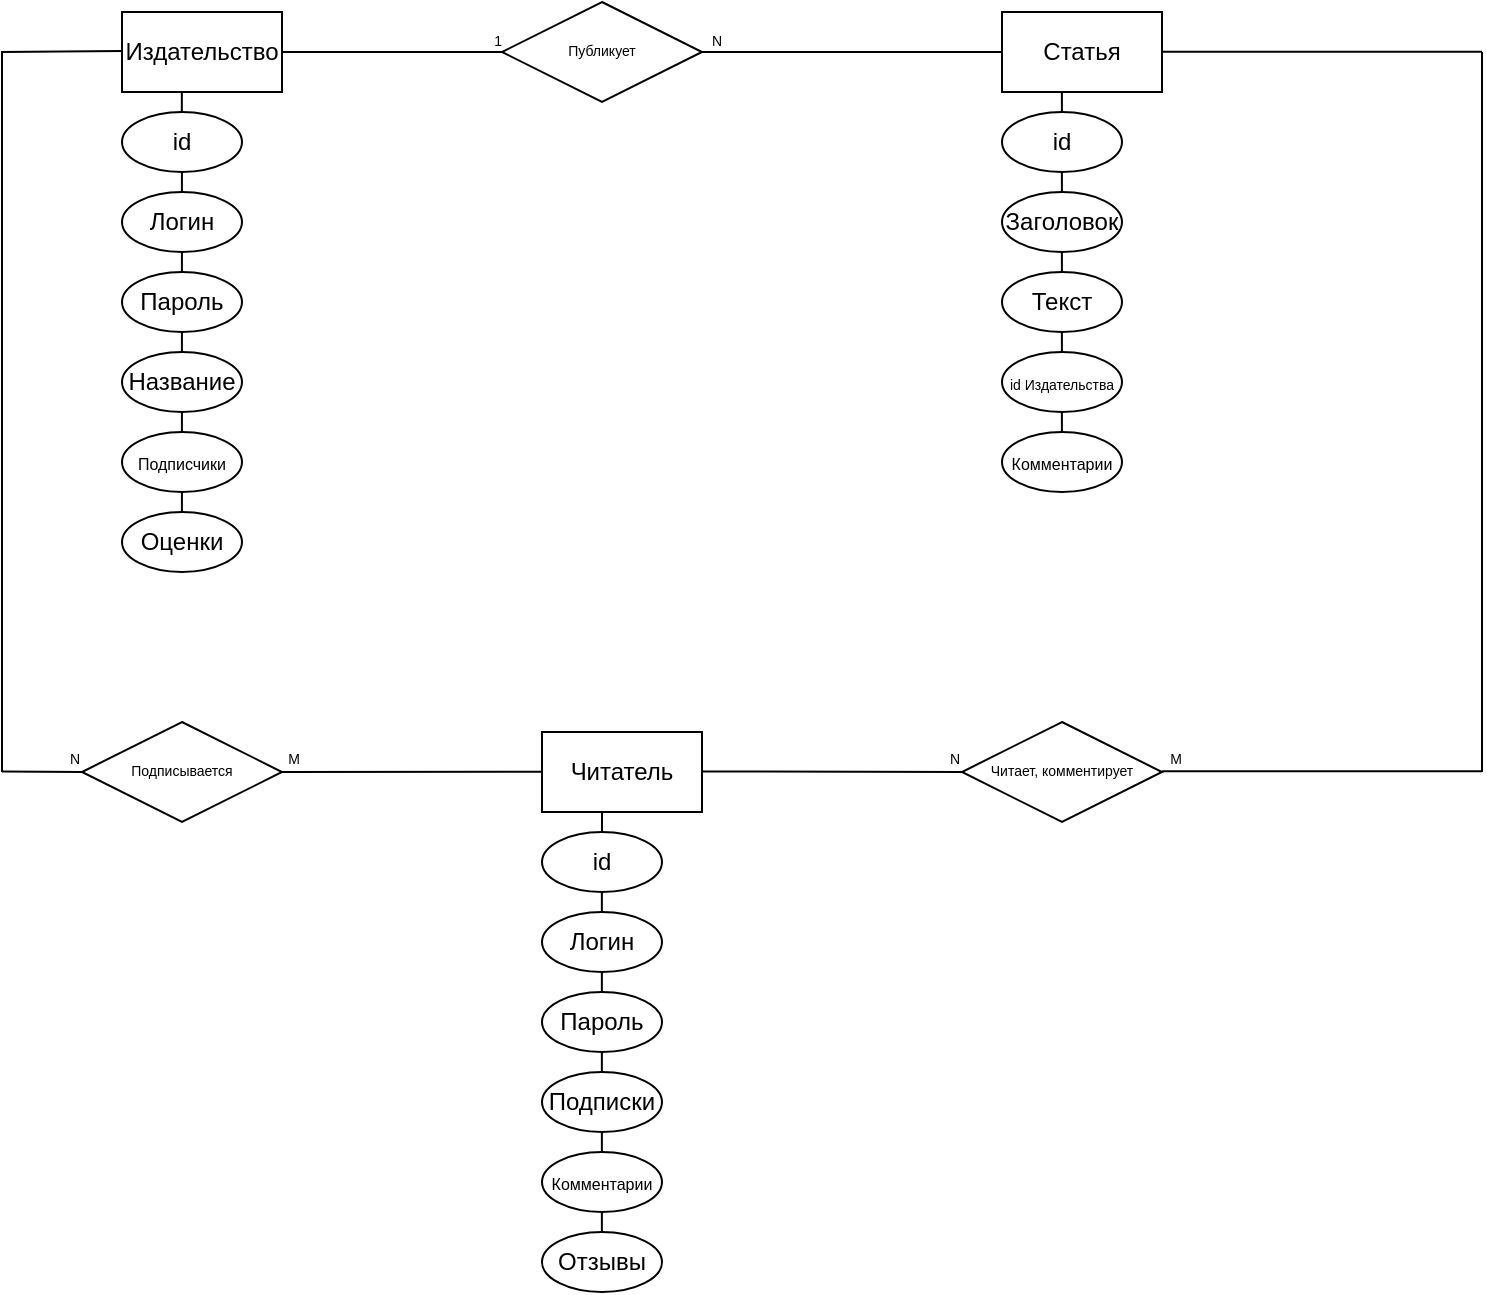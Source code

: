 <mxfile version="20.3.6" type="github">
  <diagram id="R2lEEEUBdFMjLlhIrx00" name="Page-1">
    <mxGraphModel dx="1037" dy="600" grid="1" gridSize="10" guides="1" tooltips="1" connect="1" arrows="1" fold="1" page="1" pageScale="1" pageWidth="850" pageHeight="1100" math="0" shadow="0" extFonts="Permanent Marker^https://fonts.googleapis.com/css?family=Permanent+Marker">
      <root>
        <mxCell id="0" />
        <mxCell id="1" parent="0" />
        <mxCell id="KkU-eMXlig4GoY5w1C9n-1" value="Читатель" style="rounded=0;whiteSpace=wrap;html=1;" vertex="1" parent="1">
          <mxGeometry x="290" y="440" width="80" height="40" as="geometry" />
        </mxCell>
        <mxCell id="KkU-eMXlig4GoY5w1C9n-2" value="id" style="ellipse;whiteSpace=wrap;html=1;" vertex="1" parent="1">
          <mxGeometry x="290" y="490" width="60" height="30" as="geometry" />
        </mxCell>
        <mxCell id="KkU-eMXlig4GoY5w1C9n-3" value="Логин" style="ellipse;whiteSpace=wrap;html=1;" vertex="1" parent="1">
          <mxGeometry x="290" y="530" width="60" height="30" as="geometry" />
        </mxCell>
        <mxCell id="KkU-eMXlig4GoY5w1C9n-4" value="Пароль" style="ellipse;whiteSpace=wrap;html=1;" vertex="1" parent="1">
          <mxGeometry x="290" y="570" width="60" height="30" as="geometry" />
        </mxCell>
        <mxCell id="KkU-eMXlig4GoY5w1C9n-5" value="Подписки" style="ellipse;whiteSpace=wrap;html=1;" vertex="1" parent="1">
          <mxGeometry x="290" y="610" width="60" height="30" as="geometry" />
        </mxCell>
        <mxCell id="KkU-eMXlig4GoY5w1C9n-6" value="&lt;font style=&quot;font-size: 8px;&quot;&gt;Комментарии&lt;/font&gt;" style="ellipse;whiteSpace=wrap;html=1;" vertex="1" parent="1">
          <mxGeometry x="290" y="650" width="60" height="30" as="geometry" />
        </mxCell>
        <mxCell id="KkU-eMXlig4GoY5w1C9n-7" value="Отзывы" style="ellipse;whiteSpace=wrap;html=1;" vertex="1" parent="1">
          <mxGeometry x="290" y="690" width="60" height="30" as="geometry" />
        </mxCell>
        <mxCell id="KkU-eMXlig4GoY5w1C9n-8" value="Издательство" style="rounded=0;whiteSpace=wrap;html=1;" vertex="1" parent="1">
          <mxGeometry x="80" y="80" width="80" height="40" as="geometry" />
        </mxCell>
        <mxCell id="KkU-eMXlig4GoY5w1C9n-9" value="id" style="ellipse;whiteSpace=wrap;html=1;" vertex="1" parent="1">
          <mxGeometry x="80" y="130" width="60" height="30" as="geometry" />
        </mxCell>
        <mxCell id="KkU-eMXlig4GoY5w1C9n-10" value="Логин" style="ellipse;whiteSpace=wrap;html=1;" vertex="1" parent="1">
          <mxGeometry x="80" y="170" width="60" height="30" as="geometry" />
        </mxCell>
        <mxCell id="KkU-eMXlig4GoY5w1C9n-11" value="Пароль" style="ellipse;whiteSpace=wrap;html=1;" vertex="1" parent="1">
          <mxGeometry x="80" y="210" width="60" height="30" as="geometry" />
        </mxCell>
        <mxCell id="KkU-eMXlig4GoY5w1C9n-12" value="Название" style="ellipse;whiteSpace=wrap;html=1;" vertex="1" parent="1">
          <mxGeometry x="80" y="250" width="60" height="30" as="geometry" />
        </mxCell>
        <mxCell id="KkU-eMXlig4GoY5w1C9n-13" value="&lt;span style=&quot;font-size: 8px;&quot;&gt;Подписчики&lt;/span&gt;" style="ellipse;whiteSpace=wrap;html=1;" vertex="1" parent="1">
          <mxGeometry x="80" y="290" width="60" height="30" as="geometry" />
        </mxCell>
        <mxCell id="KkU-eMXlig4GoY5w1C9n-14" value="Оценки" style="ellipse;whiteSpace=wrap;html=1;" vertex="1" parent="1">
          <mxGeometry x="80" y="330" width="60" height="30" as="geometry" />
        </mxCell>
        <mxCell id="KkU-eMXlig4GoY5w1C9n-15" value="Статья" style="rounded=0;whiteSpace=wrap;html=1;" vertex="1" parent="1">
          <mxGeometry x="520" y="80" width="80" height="40" as="geometry" />
        </mxCell>
        <mxCell id="KkU-eMXlig4GoY5w1C9n-16" value="id" style="ellipse;whiteSpace=wrap;html=1;" vertex="1" parent="1">
          <mxGeometry x="520" y="130" width="60" height="30" as="geometry" />
        </mxCell>
        <mxCell id="KkU-eMXlig4GoY5w1C9n-17" value="Заголовок" style="ellipse;whiteSpace=wrap;html=1;" vertex="1" parent="1">
          <mxGeometry x="520" y="170" width="60" height="30" as="geometry" />
        </mxCell>
        <mxCell id="KkU-eMXlig4GoY5w1C9n-18" value="Текст" style="ellipse;whiteSpace=wrap;html=1;" vertex="1" parent="1">
          <mxGeometry x="520" y="210" width="60" height="30" as="geometry" />
        </mxCell>
        <mxCell id="KkU-eMXlig4GoY5w1C9n-19" value="&lt;font style=&quot;font-size: 7px;&quot;&gt;id Издательства&lt;/font&gt;" style="ellipse;whiteSpace=wrap;html=1;" vertex="1" parent="1">
          <mxGeometry x="520" y="250" width="60" height="30" as="geometry" />
        </mxCell>
        <mxCell id="KkU-eMXlig4GoY5w1C9n-20" value="&lt;font style=&quot;font-size: 8px;&quot;&gt;Комментарии&lt;/font&gt;" style="ellipse;whiteSpace=wrap;html=1;" vertex="1" parent="1">
          <mxGeometry x="520" y="290" width="60" height="30" as="geometry" />
        </mxCell>
        <mxCell id="KkU-eMXlig4GoY5w1C9n-22" value="" style="endArrow=none;html=1;rounded=0;fontSize=7;entryX=0.5;entryY=1;entryDx=0;entryDy=0;" edge="1" parent="1" target="KkU-eMXlig4GoY5w1C9n-1">
          <mxGeometry width="50" height="50" relative="1" as="geometry">
            <mxPoint x="320" y="490" as="sourcePoint" />
            <mxPoint x="370" y="440" as="targetPoint" />
            <Array as="points">
              <mxPoint x="320" y="480" />
            </Array>
          </mxGeometry>
        </mxCell>
        <mxCell id="KkU-eMXlig4GoY5w1C9n-23" value="" style="endArrow=none;html=1;rounded=0;fontSize=7;" edge="1" parent="1">
          <mxGeometry width="50" height="50" relative="1" as="geometry">
            <mxPoint x="319.93" y="530" as="sourcePoint" />
            <mxPoint x="319.93" y="520" as="targetPoint" />
            <Array as="points">
              <mxPoint x="319.93" y="520" />
            </Array>
          </mxGeometry>
        </mxCell>
        <mxCell id="KkU-eMXlig4GoY5w1C9n-24" value="" style="endArrow=none;html=1;rounded=0;fontSize=7;" edge="1" parent="1">
          <mxGeometry width="50" height="50" relative="1" as="geometry">
            <mxPoint x="319.93" y="570" as="sourcePoint" />
            <mxPoint x="319.93" y="560" as="targetPoint" />
            <Array as="points">
              <mxPoint x="319.93" y="560" />
            </Array>
          </mxGeometry>
        </mxCell>
        <mxCell id="KkU-eMXlig4GoY5w1C9n-25" value="" style="endArrow=none;html=1;rounded=0;fontSize=7;" edge="1" parent="1">
          <mxGeometry width="50" height="50" relative="1" as="geometry">
            <mxPoint x="319.93" y="610" as="sourcePoint" />
            <mxPoint x="319.93" y="600" as="targetPoint" />
            <Array as="points">
              <mxPoint x="319.93" y="600" />
            </Array>
          </mxGeometry>
        </mxCell>
        <mxCell id="KkU-eMXlig4GoY5w1C9n-26" value="" style="endArrow=none;html=1;rounded=0;fontSize=7;" edge="1" parent="1">
          <mxGeometry width="50" height="50" relative="1" as="geometry">
            <mxPoint x="319.94" y="650" as="sourcePoint" />
            <mxPoint x="319.94" y="640" as="targetPoint" />
            <Array as="points">
              <mxPoint x="319.94" y="640" />
            </Array>
          </mxGeometry>
        </mxCell>
        <mxCell id="KkU-eMXlig4GoY5w1C9n-27" value="" style="endArrow=none;html=1;rounded=0;fontSize=7;" edge="1" parent="1">
          <mxGeometry width="50" height="50" relative="1" as="geometry">
            <mxPoint x="319.94" y="690" as="sourcePoint" />
            <mxPoint x="319.94" y="680" as="targetPoint" />
            <Array as="points">
              <mxPoint x="319.94" y="680" />
            </Array>
          </mxGeometry>
        </mxCell>
        <mxCell id="KkU-eMXlig4GoY5w1C9n-28" value="" style="endArrow=none;html=1;rounded=0;fontSize=7;" edge="1" parent="1">
          <mxGeometry width="50" height="50" relative="1" as="geometry">
            <mxPoint x="109.92" y="130" as="sourcePoint" />
            <mxPoint x="109.92" y="120" as="targetPoint" />
            <Array as="points">
              <mxPoint x="109.92" y="120" />
            </Array>
          </mxGeometry>
        </mxCell>
        <mxCell id="KkU-eMXlig4GoY5w1C9n-29" value="" style="endArrow=none;html=1;rounded=0;fontSize=7;" edge="1" parent="1">
          <mxGeometry width="50" height="50" relative="1" as="geometry">
            <mxPoint x="109.96" y="170" as="sourcePoint" />
            <mxPoint x="109.96" y="160" as="targetPoint" />
            <Array as="points">
              <mxPoint x="109.96" y="160" />
            </Array>
          </mxGeometry>
        </mxCell>
        <mxCell id="KkU-eMXlig4GoY5w1C9n-30" value="" style="endArrow=none;html=1;rounded=0;fontSize=7;" edge="1" parent="1">
          <mxGeometry width="50" height="50" relative="1" as="geometry">
            <mxPoint x="109.96" y="210" as="sourcePoint" />
            <mxPoint x="109.96" y="200" as="targetPoint" />
            <Array as="points">
              <mxPoint x="109.96" y="200" />
            </Array>
          </mxGeometry>
        </mxCell>
        <mxCell id="KkU-eMXlig4GoY5w1C9n-31" value="" style="endArrow=none;html=1;rounded=0;fontSize=7;" edge="1" parent="1">
          <mxGeometry width="50" height="50" relative="1" as="geometry">
            <mxPoint x="109.96" y="250" as="sourcePoint" />
            <mxPoint x="109.96" y="240" as="targetPoint" />
            <Array as="points">
              <mxPoint x="109.96" y="240" />
            </Array>
          </mxGeometry>
        </mxCell>
        <mxCell id="KkU-eMXlig4GoY5w1C9n-32" value="" style="endArrow=none;html=1;rounded=0;fontSize=7;" edge="1" parent="1">
          <mxGeometry width="50" height="50" relative="1" as="geometry">
            <mxPoint x="109.96" y="290" as="sourcePoint" />
            <mxPoint x="109.96" y="280" as="targetPoint" />
            <Array as="points">
              <mxPoint x="109.96" y="280" />
            </Array>
          </mxGeometry>
        </mxCell>
        <mxCell id="KkU-eMXlig4GoY5w1C9n-33" value="" style="endArrow=none;html=1;rounded=0;fontSize=7;" edge="1" parent="1">
          <mxGeometry width="50" height="50" relative="1" as="geometry">
            <mxPoint x="109.96" y="330" as="sourcePoint" />
            <mxPoint x="109.96" y="320" as="targetPoint" />
            <Array as="points">
              <mxPoint x="109.96" y="320" />
            </Array>
          </mxGeometry>
        </mxCell>
        <mxCell id="KkU-eMXlig4GoY5w1C9n-34" value="" style="endArrow=none;html=1;rounded=0;fontSize=7;" edge="1" parent="1">
          <mxGeometry width="50" height="50" relative="1" as="geometry">
            <mxPoint x="549.95" y="130" as="sourcePoint" />
            <mxPoint x="549.95" y="120" as="targetPoint" />
            <Array as="points">
              <mxPoint x="549.95" y="120" />
            </Array>
          </mxGeometry>
        </mxCell>
        <mxCell id="KkU-eMXlig4GoY5w1C9n-35" value="" style="endArrow=none;html=1;rounded=0;fontSize=7;" edge="1" parent="1">
          <mxGeometry width="50" height="50" relative="1" as="geometry">
            <mxPoint x="549.95" y="170" as="sourcePoint" />
            <mxPoint x="549.95" y="160" as="targetPoint" />
            <Array as="points">
              <mxPoint x="549.95" y="160" />
            </Array>
          </mxGeometry>
        </mxCell>
        <mxCell id="KkU-eMXlig4GoY5w1C9n-36" value="" style="endArrow=none;html=1;rounded=0;fontSize=7;" edge="1" parent="1">
          <mxGeometry width="50" height="50" relative="1" as="geometry">
            <mxPoint x="549.95" y="210" as="sourcePoint" />
            <mxPoint x="549.95" y="200" as="targetPoint" />
            <Array as="points">
              <mxPoint x="549.95" y="200" />
            </Array>
          </mxGeometry>
        </mxCell>
        <mxCell id="KkU-eMXlig4GoY5w1C9n-37" value="" style="endArrow=none;html=1;rounded=0;fontSize=7;" edge="1" parent="1">
          <mxGeometry width="50" height="50" relative="1" as="geometry">
            <mxPoint x="549.95" y="250" as="sourcePoint" />
            <mxPoint x="549.95" y="240" as="targetPoint" />
            <Array as="points">
              <mxPoint x="549.95" y="240" />
            </Array>
          </mxGeometry>
        </mxCell>
        <mxCell id="KkU-eMXlig4GoY5w1C9n-38" value="" style="endArrow=none;html=1;rounded=0;fontSize=7;" edge="1" parent="1">
          <mxGeometry width="50" height="50" relative="1" as="geometry">
            <mxPoint x="549.95" y="290" as="sourcePoint" />
            <mxPoint x="549.95" y="280" as="targetPoint" />
            <Array as="points">
              <mxPoint x="549.95" y="280" />
            </Array>
          </mxGeometry>
        </mxCell>
        <mxCell id="KkU-eMXlig4GoY5w1C9n-39" value="Публикует" style="shape=rhombus;perimeter=rhombusPerimeter;whiteSpace=wrap;html=1;align=center;fontSize=7;" vertex="1" parent="1">
          <mxGeometry x="270" y="75" width="100" height="50" as="geometry" />
        </mxCell>
        <mxCell id="KkU-eMXlig4GoY5w1C9n-40" value="" style="endArrow=none;html=1;rounded=0;fontSize=7;entryX=0;entryY=0.5;entryDx=0;entryDy=0;" edge="1" parent="1" target="KkU-eMXlig4GoY5w1C9n-39">
          <mxGeometry relative="1" as="geometry">
            <mxPoint x="160" y="100" as="sourcePoint" />
            <mxPoint x="260" y="100" as="targetPoint" />
          </mxGeometry>
        </mxCell>
        <mxCell id="KkU-eMXlig4GoY5w1C9n-41" value="1" style="resizable=0;html=1;align=right;verticalAlign=bottom;fontSize=7;" connectable="0" vertex="1" parent="KkU-eMXlig4GoY5w1C9n-40">
          <mxGeometry x="1" relative="1" as="geometry" />
        </mxCell>
        <mxCell id="KkU-eMXlig4GoY5w1C9n-42" value="" style="endArrow=none;html=1;rounded=0;fontSize=7;entryX=0;entryY=0.5;entryDx=0;entryDy=0;exitX=1;exitY=0.5;exitDx=0;exitDy=0;" edge="1" parent="1" source="KkU-eMXlig4GoY5w1C9n-39" target="KkU-eMXlig4GoY5w1C9n-15">
          <mxGeometry relative="1" as="geometry">
            <mxPoint x="380" y="99.71" as="sourcePoint" />
            <mxPoint x="540" y="99.71" as="targetPoint" />
          </mxGeometry>
        </mxCell>
        <mxCell id="KkU-eMXlig4GoY5w1C9n-43" value="N" style="resizable=0;html=1;align=right;verticalAlign=bottom;fontSize=7;" connectable="0" vertex="1" parent="KkU-eMXlig4GoY5w1C9n-42">
          <mxGeometry x="1" relative="1" as="geometry">
            <mxPoint x="-140" as="offset" />
          </mxGeometry>
        </mxCell>
        <mxCell id="KkU-eMXlig4GoY5w1C9n-44" value="" style="endArrow=none;html=1;rounded=0;fontSize=7;" edge="1" parent="1">
          <mxGeometry relative="1" as="geometry">
            <mxPoint x="20" y="460" as="sourcePoint" />
            <mxPoint x="80" y="99.52" as="targetPoint" />
            <Array as="points">
              <mxPoint x="20" y="100" />
            </Array>
          </mxGeometry>
        </mxCell>
        <mxCell id="KkU-eMXlig4GoY5w1C9n-45" value="Подписывается" style="shape=rhombus;perimeter=rhombusPerimeter;whiteSpace=wrap;html=1;align=center;fontSize=7;" vertex="1" parent="1">
          <mxGeometry x="60" y="435" width="100" height="50" as="geometry" />
        </mxCell>
        <mxCell id="KkU-eMXlig4GoY5w1C9n-46" value="" style="endArrow=none;html=1;rounded=0;fontSize=7;entryX=0;entryY=0.5;entryDx=0;entryDy=0;" edge="1" parent="1" target="KkU-eMXlig4GoY5w1C9n-45">
          <mxGeometry relative="1" as="geometry">
            <mxPoint x="20" y="459.8" as="sourcePoint" />
            <mxPoint x="50" y="460" as="targetPoint" />
          </mxGeometry>
        </mxCell>
        <mxCell id="KkU-eMXlig4GoY5w1C9n-47" value="N" style="resizable=0;html=1;align=right;verticalAlign=bottom;fontSize=7;" connectable="0" vertex="1" parent="KkU-eMXlig4GoY5w1C9n-46">
          <mxGeometry x="1" relative="1" as="geometry" />
        </mxCell>
        <mxCell id="KkU-eMXlig4GoY5w1C9n-48" value="" style="endArrow=none;html=1;rounded=0;fontSize=7;exitX=1;exitY=0.5;exitDx=0;exitDy=0;" edge="1" parent="1" source="KkU-eMXlig4GoY5w1C9n-45">
          <mxGeometry relative="1" as="geometry">
            <mxPoint x="170" y="459.82" as="sourcePoint" />
            <mxPoint x="290" y="459.82" as="targetPoint" />
          </mxGeometry>
        </mxCell>
        <mxCell id="KkU-eMXlig4GoY5w1C9n-49" value="M" style="resizable=0;html=1;align=right;verticalAlign=bottom;fontSize=7;" connectable="0" vertex="1" parent="KkU-eMXlig4GoY5w1C9n-48">
          <mxGeometry x="1" relative="1" as="geometry">
            <mxPoint x="-120" as="offset" />
          </mxGeometry>
        </mxCell>
        <mxCell id="KkU-eMXlig4GoY5w1C9n-51" value="Читает, комментирует" style="shape=rhombus;perimeter=rhombusPerimeter;whiteSpace=wrap;html=1;align=center;fontSize=7;" vertex="1" parent="1">
          <mxGeometry x="500" y="435" width="100" height="50" as="geometry" />
        </mxCell>
        <mxCell id="KkU-eMXlig4GoY5w1C9n-52" value="" style="endArrow=none;html=1;rounded=0;fontSize=7;entryX=0;entryY=0.5;entryDx=0;entryDy=0;" edge="1" parent="1" target="KkU-eMXlig4GoY5w1C9n-51">
          <mxGeometry relative="1" as="geometry">
            <mxPoint x="370" y="459.71" as="sourcePoint" />
            <mxPoint x="480" y="460" as="targetPoint" />
          </mxGeometry>
        </mxCell>
        <mxCell id="KkU-eMXlig4GoY5w1C9n-53" value="N" style="resizable=0;html=1;align=right;verticalAlign=bottom;fontSize=7;" connectable="0" vertex="1" parent="KkU-eMXlig4GoY5w1C9n-52">
          <mxGeometry x="1" relative="1" as="geometry" />
        </mxCell>
        <mxCell id="KkU-eMXlig4GoY5w1C9n-56" value="" style="endArrow=none;html=1;rounded=0;fontSize=7;" edge="1" parent="1">
          <mxGeometry relative="1" as="geometry">
            <mxPoint x="600" y="99.88" as="sourcePoint" />
            <mxPoint x="760" y="99.88" as="targetPoint" />
          </mxGeometry>
        </mxCell>
        <mxCell id="KkU-eMXlig4GoY5w1C9n-57" value="" style="endArrow=none;html=1;rounded=0;fontSize=7;" edge="1" parent="1">
          <mxGeometry relative="1" as="geometry">
            <mxPoint x="600" y="459.66" as="sourcePoint" />
            <mxPoint x="760" y="459.66" as="targetPoint" />
          </mxGeometry>
        </mxCell>
        <mxCell id="KkU-eMXlig4GoY5w1C9n-58" value="M" style="resizable=0;html=1;align=right;verticalAlign=bottom;fontSize=7;" connectable="0" vertex="1" parent="KkU-eMXlig4GoY5w1C9n-57">
          <mxGeometry x="1" relative="1" as="geometry">
            <mxPoint x="-150" as="offset" />
          </mxGeometry>
        </mxCell>
        <mxCell id="KkU-eMXlig4GoY5w1C9n-59" value="" style="endArrow=none;html=1;rounded=0;fontSize=7;" edge="1" parent="1">
          <mxGeometry relative="1" as="geometry">
            <mxPoint x="760" y="100" as="sourcePoint" />
            <mxPoint x="760" y="460" as="targetPoint" />
          </mxGeometry>
        </mxCell>
      </root>
    </mxGraphModel>
  </diagram>
</mxfile>

